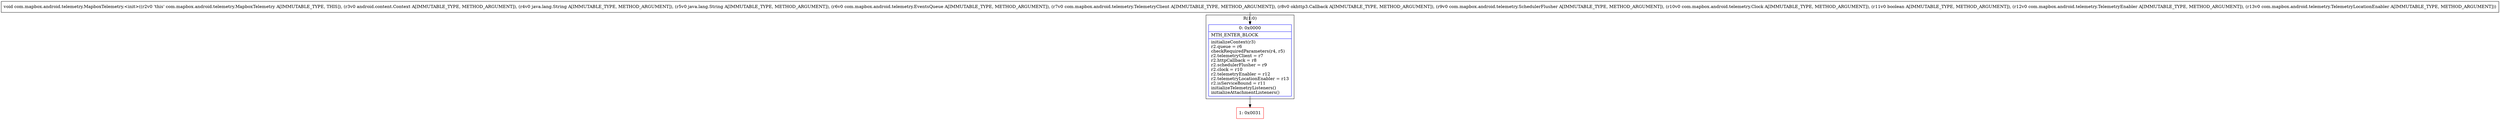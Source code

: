 digraph "CFG forcom.mapbox.android.telemetry.MapboxTelemetry.\<init\>(Landroid\/content\/Context;Ljava\/lang\/String;Ljava\/lang\/String;Lcom\/mapbox\/android\/telemetry\/EventsQueue;Lcom\/mapbox\/android\/telemetry\/TelemetryClient;Lokhttp3\/Callback;Lcom\/mapbox\/android\/telemetry\/SchedulerFlusher;Lcom\/mapbox\/android\/telemetry\/Clock;ZLcom\/mapbox\/android\/telemetry\/TelemetryEnabler;Lcom\/mapbox\/android\/telemetry\/TelemetryLocationEnabler;)V" {
subgraph cluster_Region_1688686275 {
label = "R(1:0)";
node [shape=record,color=blue];
Node_0 [shape=record,label="{0\:\ 0x0000|MTH_ENTER_BLOCK\l|initializeContext(r3)\lr2.queue = r6\lcheckRequiredParameters(r4, r5)\lr2.telemetryClient = r7\lr2.httpCallback = r8\lr2.schedulerFlusher = r9\lr2.clock = r10\lr2.telemetryEnabler = r12\lr2.telemetryLocationEnabler = r13\lr2.isServiceBound = r11\linitializeTelemetryListeners()\linitializeAttachmentListeners()\l}"];
}
Node_1 [shape=record,color=red,label="{1\:\ 0x0031}"];
MethodNode[shape=record,label="{void com.mapbox.android.telemetry.MapboxTelemetry.\<init\>((r2v0 'this' com.mapbox.android.telemetry.MapboxTelemetry A[IMMUTABLE_TYPE, THIS]), (r3v0 android.content.Context A[IMMUTABLE_TYPE, METHOD_ARGUMENT]), (r4v0 java.lang.String A[IMMUTABLE_TYPE, METHOD_ARGUMENT]), (r5v0 java.lang.String A[IMMUTABLE_TYPE, METHOD_ARGUMENT]), (r6v0 com.mapbox.android.telemetry.EventsQueue A[IMMUTABLE_TYPE, METHOD_ARGUMENT]), (r7v0 com.mapbox.android.telemetry.TelemetryClient A[IMMUTABLE_TYPE, METHOD_ARGUMENT]), (r8v0 okhttp3.Callback A[IMMUTABLE_TYPE, METHOD_ARGUMENT]), (r9v0 com.mapbox.android.telemetry.SchedulerFlusher A[IMMUTABLE_TYPE, METHOD_ARGUMENT]), (r10v0 com.mapbox.android.telemetry.Clock A[IMMUTABLE_TYPE, METHOD_ARGUMENT]), (r11v0 boolean A[IMMUTABLE_TYPE, METHOD_ARGUMENT]), (r12v0 com.mapbox.android.telemetry.TelemetryEnabler A[IMMUTABLE_TYPE, METHOD_ARGUMENT]), (r13v0 com.mapbox.android.telemetry.TelemetryLocationEnabler A[IMMUTABLE_TYPE, METHOD_ARGUMENT])) }"];
MethodNode -> Node_0;
Node_0 -> Node_1;
}

